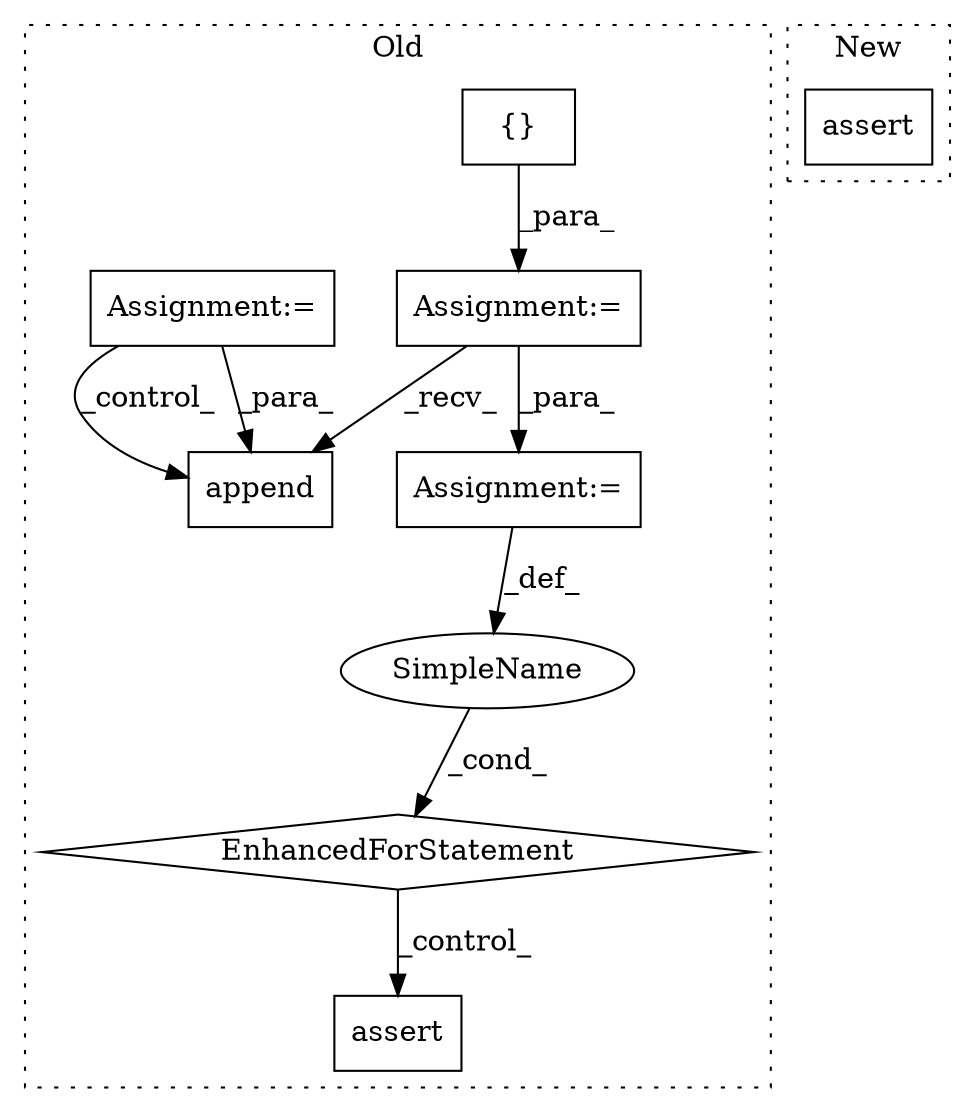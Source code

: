 digraph G {
subgraph cluster0 {
1 [label="{}" a="4" s="28660" l="2" shape="box"];
3 [label="Assignment:=" a="7" s="28828,28917" l="53,2" shape="box"];
4 [label="Assignment:=" a="7" s="28646" l="1" shape="box"];
5 [label="EnhancedForStatement" a="70" s="28828,28917" l="53,2" shape="diamond"];
6 [label="SimpleName" a="42" s="28885" l="1" shape="ellipse"];
7 [label="assert" a="6" s="28927" l="7" shape="box"];
8 [label="append" a="32" s="28794,28815" l="7,1" shape="box"];
9 [label="Assignment:=" a="7" s="28668,28771" l="67,2" shape="box"];
label = "Old";
style="dotted";
}
subgraph cluster1 {
2 [label="assert" a="32" s="23757,23790" l="21,1" shape="box"];
label = "New";
style="dotted";
}
1 -> 4 [label="_para_"];
3 -> 6 [label="_def_"];
4 -> 3 [label="_para_"];
4 -> 8 [label="_recv_"];
5 -> 7 [label="_control_"];
6 -> 5 [label="_cond_"];
9 -> 8 [label="_control_"];
9 -> 8 [label="_para_"];
}